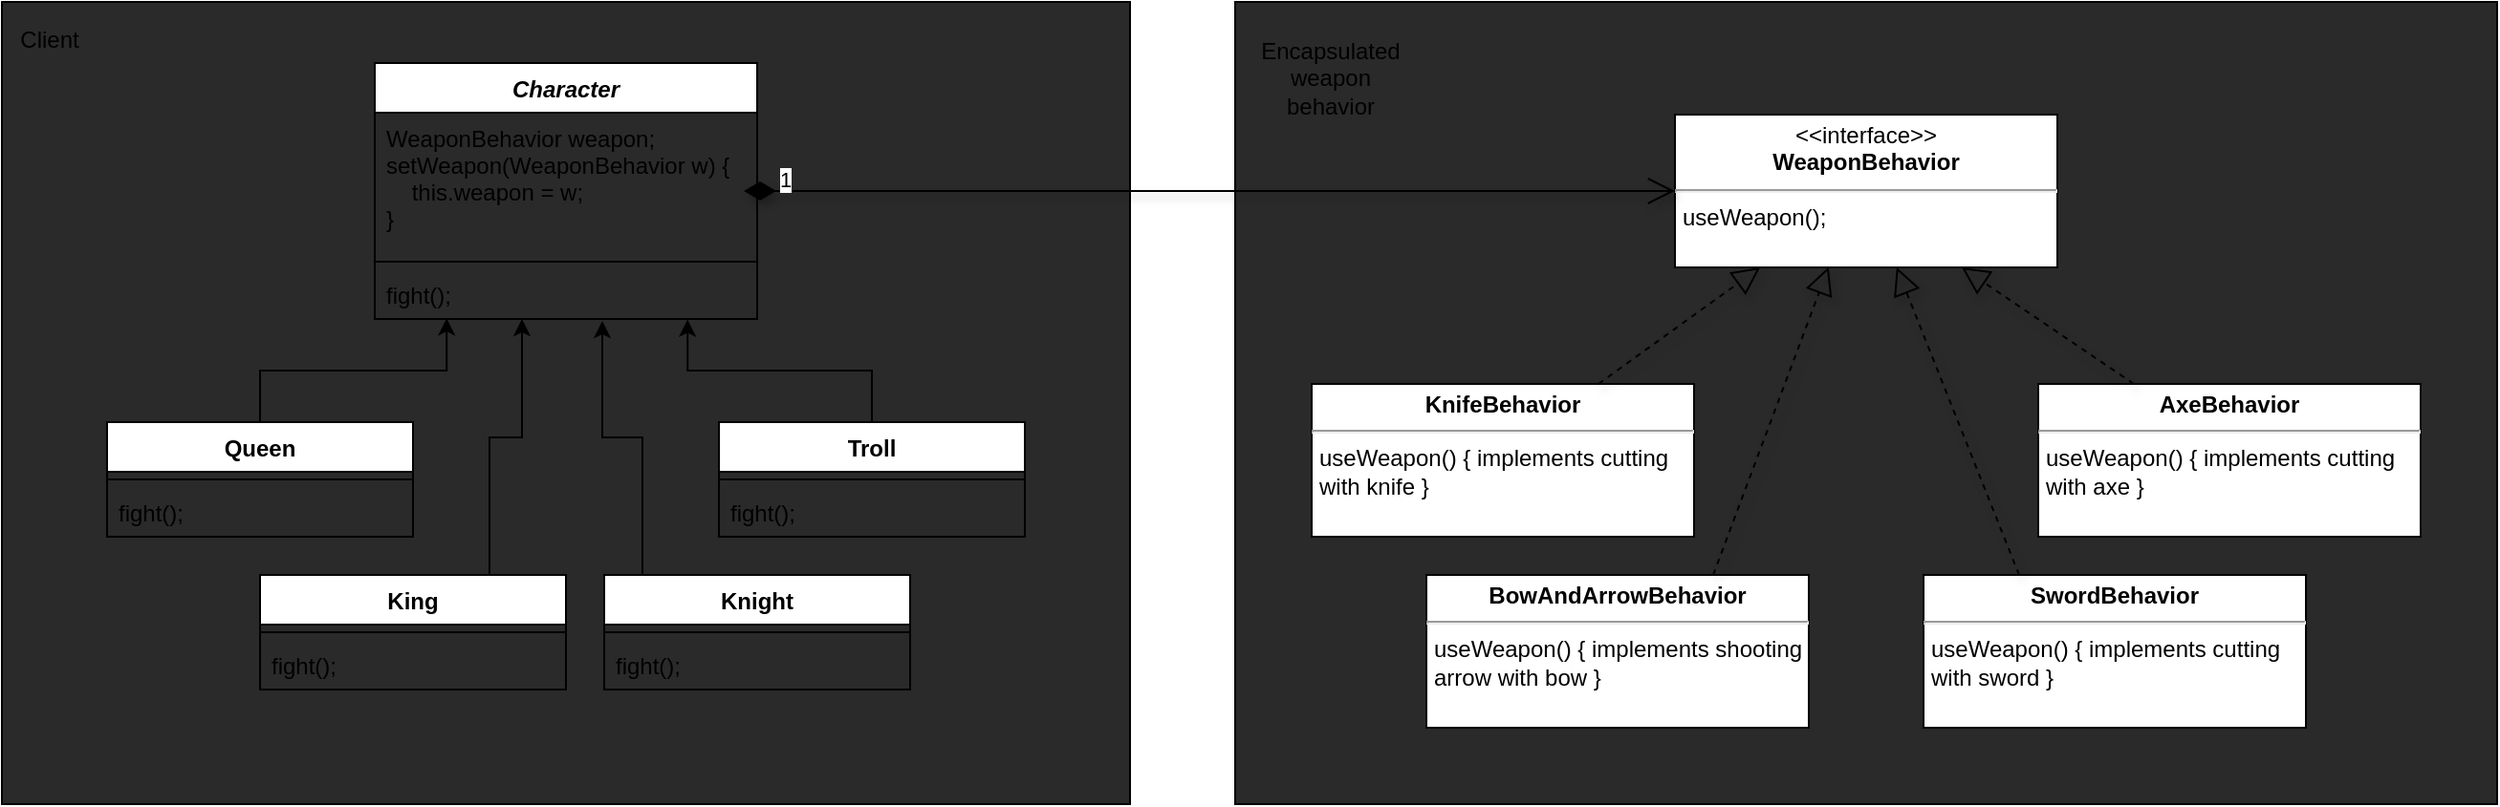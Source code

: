 <mxfile>
    <diagram id="DAhcGp9MsK6I1HaMWw_r" name="Page-1">
        <mxGraphModel dx="238" dy="358" grid="1" gridSize="10" guides="1" tooltips="1" connect="1" arrows="1" fold="1" page="1" pageScale="1" pageWidth="850" pageHeight="1100" math="0" shadow="0">
            <root>
                <mxCell id="0"/>
                <mxCell id="1" parent="0"/>
                <mxCell id="72" value="" style="rounded=0;whiteSpace=wrap;html=1;fillColor=#2A2A2A;" vertex="1" parent="1">
                    <mxGeometry x="740" y="290" width="660" height="420" as="geometry"/>
                </mxCell>
                <mxCell id="70" value="" style="rounded=0;whiteSpace=wrap;html=1;fillColor=#2A2A2A;" vertex="1" parent="1">
                    <mxGeometry x="95" y="290" width="590" height="420" as="geometry"/>
                </mxCell>
                <mxCell id="6" value="Character" style="swimlane;fontStyle=3;align=center;verticalAlign=top;childLayout=stackLayout;horizontal=1;startSize=26;horizontalStack=0;resizeParent=1;resizeParentMax=0;resizeLast=0;collapsible=1;marginBottom=0;" vertex="1" parent="1">
                    <mxGeometry x="290" y="322" width="200" height="134" as="geometry"/>
                </mxCell>
                <mxCell id="7" value="WeaponBehavior weapon;&#10;setWeapon(WeaponBehavior w) {&#10;    this.weapon = w;&#10;}" style="text;strokeColor=none;fillColor=none;align=left;verticalAlign=top;spacingLeft=4;spacingRight=4;overflow=hidden;rotatable=0;points=[[0,0.5],[1,0.5]];portConstraint=eastwest;" vertex="1" parent="6">
                    <mxGeometry y="26" width="200" height="74" as="geometry"/>
                </mxCell>
                <mxCell id="8" value="" style="line;strokeWidth=1;fillColor=none;align=left;verticalAlign=middle;spacingTop=-1;spacingLeft=3;spacingRight=3;rotatable=0;labelPosition=right;points=[];portConstraint=eastwest;" vertex="1" parent="6">
                    <mxGeometry y="100" width="200" height="8" as="geometry"/>
                </mxCell>
                <mxCell id="9" value="fight();" style="text;strokeColor=none;fillColor=none;align=left;verticalAlign=top;spacingLeft=4;spacingRight=4;overflow=hidden;rotatable=0;points=[[0,0.5],[1,0.5]];portConstraint=eastwest;" vertex="1" parent="6">
                    <mxGeometry y="108" width="200" height="26" as="geometry"/>
                </mxCell>
                <mxCell id="46" style="edgeStyle=orthogonalEdgeStyle;rounded=0;orthogonalLoop=1;jettySize=auto;html=1;entryX=0.188;entryY=0.985;entryDx=0;entryDy=0;entryPerimeter=0;" edge="1" parent="1" source="13" target="9">
                    <mxGeometry relative="1" as="geometry"/>
                </mxCell>
                <mxCell id="13" value="Queen" style="swimlane;fontStyle=1;align=center;verticalAlign=top;childLayout=stackLayout;horizontal=1;startSize=26;horizontalStack=0;resizeParent=1;resizeParentMax=0;resizeLast=0;collapsible=1;marginBottom=0;" vertex="1" parent="1">
                    <mxGeometry x="150" y="510" width="160" height="60" as="geometry"/>
                </mxCell>
                <mxCell id="15" value="" style="line;strokeWidth=1;fillColor=none;align=left;verticalAlign=middle;spacingTop=-1;spacingLeft=3;spacingRight=3;rotatable=0;labelPosition=right;points=[];portConstraint=eastwest;" vertex="1" parent="13">
                    <mxGeometry y="26" width="160" height="8" as="geometry"/>
                </mxCell>
                <mxCell id="16" value="fight();" style="text;strokeColor=none;fillColor=none;align=left;verticalAlign=top;spacingLeft=4;spacingRight=4;overflow=hidden;rotatable=0;points=[[0,0.5],[1,0.5]];portConstraint=eastwest;" vertex="1" parent="13">
                    <mxGeometry y="34" width="160" height="26" as="geometry"/>
                </mxCell>
                <mxCell id="47" style="edgeStyle=orthogonalEdgeStyle;rounded=0;orthogonalLoop=1;jettySize=auto;html=1;entryX=0.596;entryY=1.039;entryDx=0;entryDy=0;entryPerimeter=0;" edge="1" parent="1" source="21" target="9">
                    <mxGeometry relative="1" as="geometry">
                        <Array as="points">
                            <mxPoint x="430" y="518"/>
                            <mxPoint x="409" y="518"/>
                            <mxPoint x="409" y="457"/>
                        </Array>
                    </mxGeometry>
                </mxCell>
                <mxCell id="21" value="Knight" style="swimlane;fontStyle=1;align=center;verticalAlign=top;childLayout=stackLayout;horizontal=1;startSize=26;horizontalStack=0;resizeParent=1;resizeParentMax=0;resizeLast=0;collapsible=1;marginBottom=0;" vertex="1" parent="1">
                    <mxGeometry x="410" y="590" width="160" height="60" as="geometry"/>
                </mxCell>
                <mxCell id="22" value="" style="line;strokeWidth=1;fillColor=none;align=left;verticalAlign=middle;spacingTop=-1;spacingLeft=3;spacingRight=3;rotatable=0;labelPosition=right;points=[];portConstraint=eastwest;" vertex="1" parent="21">
                    <mxGeometry y="26" width="160" height="8" as="geometry"/>
                </mxCell>
                <mxCell id="23" value="fight();" style="text;strokeColor=none;fillColor=none;align=left;verticalAlign=top;spacingLeft=4;spacingRight=4;overflow=hidden;rotatable=0;points=[[0,0.5],[1,0.5]];portConstraint=eastwest;" vertex="1" parent="21">
                    <mxGeometry y="34" width="160" height="26" as="geometry"/>
                </mxCell>
                <mxCell id="48" style="edgeStyle=orthogonalEdgeStyle;rounded=0;orthogonalLoop=1;jettySize=auto;html=1;entryX=0.818;entryY=1.012;entryDx=0;entryDy=0;entryPerimeter=0;" edge="1" parent="1" source="24" target="9">
                    <mxGeometry relative="1" as="geometry"/>
                </mxCell>
                <mxCell id="24" value="Troll" style="swimlane;fontStyle=1;align=center;verticalAlign=top;childLayout=stackLayout;horizontal=1;startSize=26;horizontalStack=0;resizeParent=1;resizeParentMax=0;resizeLast=0;collapsible=1;marginBottom=0;" vertex="1" parent="1">
                    <mxGeometry x="470" y="510" width="160" height="60" as="geometry"/>
                </mxCell>
                <mxCell id="25" value="" style="line;strokeWidth=1;fillColor=none;align=left;verticalAlign=middle;spacingTop=-1;spacingLeft=3;spacingRight=3;rotatable=0;labelPosition=right;points=[];portConstraint=eastwest;" vertex="1" parent="24">
                    <mxGeometry y="26" width="160" height="8" as="geometry"/>
                </mxCell>
                <mxCell id="26" value="fight();" style="text;strokeColor=none;fillColor=none;align=left;verticalAlign=top;spacingLeft=4;spacingRight=4;overflow=hidden;rotatable=0;points=[[0,0.5],[1,0.5]];portConstraint=eastwest;" vertex="1" parent="24">
                    <mxGeometry y="34" width="160" height="26" as="geometry"/>
                </mxCell>
                <mxCell id="45" style="edgeStyle=orthogonalEdgeStyle;rounded=0;orthogonalLoop=1;jettySize=auto;html=1;exitX=0.75;exitY=0;exitDx=0;exitDy=0;" edge="1" parent="1" source="27">
                    <mxGeometry relative="1" as="geometry">
                        <mxPoint x="367" y="456" as="targetPoint"/>
                        <Array as="points">
                            <mxPoint x="350" y="518"/>
                            <mxPoint x="367" y="518"/>
                        </Array>
                    </mxGeometry>
                </mxCell>
                <mxCell id="27" value="King" style="swimlane;fontStyle=1;align=center;verticalAlign=top;childLayout=stackLayout;horizontal=1;startSize=26;horizontalStack=0;resizeParent=1;resizeParentMax=0;resizeLast=0;collapsible=1;marginBottom=0;" vertex="1" parent="1">
                    <mxGeometry x="230" y="590" width="160" height="60" as="geometry"/>
                </mxCell>
                <mxCell id="28" value="" style="line;strokeWidth=1;fillColor=none;align=left;verticalAlign=middle;spacingTop=-1;spacingLeft=3;spacingRight=3;rotatable=0;labelPosition=right;points=[];portConstraint=eastwest;" vertex="1" parent="27">
                    <mxGeometry y="26" width="160" height="8" as="geometry"/>
                </mxCell>
                <mxCell id="29" value="fight();" style="text;strokeColor=none;fillColor=none;align=left;verticalAlign=top;spacingLeft=4;spacingRight=4;overflow=hidden;rotatable=0;points=[[0,0.5],[1,0.5]];portConstraint=eastwest;" vertex="1" parent="27">
                    <mxGeometry y="34" width="160" height="26" as="geometry"/>
                </mxCell>
                <mxCell id="36" value="&lt;p style=&quot;margin: 0px ; margin-top: 4px ; text-align: center&quot;&gt;&amp;lt;&amp;lt;interface&amp;gt;&amp;gt;&lt;br&gt;&lt;b&gt;WeaponBehavior&lt;/b&gt;&lt;/p&gt;&lt;hr&gt;&lt;p style=&quot;margin: 0px ; margin-top: 4px ; margin-left: 4px ; text-align: left&quot;&gt;useWeapon();&lt;/p&gt;" style="shape=rect;html=1;overflow=fill;whiteSpace=wrap;" vertex="1" parent="1">
                    <mxGeometry x="970" y="349" width="200" height="80" as="geometry"/>
                </mxCell>
                <mxCell id="37" value="&lt;p style=&quot;margin: 0px ; margin-top: 4px ; text-align: center&quot;&gt;&lt;b&gt;KnifeBehavior&lt;/b&gt;&lt;/p&gt;&lt;hr&gt;&lt;p style=&quot;margin: 0px ; margin-top: 4px ; margin-left: 4px ; text-align: left&quot;&gt;useWeapon() { implements cutting with knife }&lt;/p&gt;" style="shape=rect;html=1;overflow=fill;whiteSpace=wrap;" vertex="1" parent="1">
                    <mxGeometry x="780" y="490" width="200" height="80" as="geometry"/>
                </mxCell>
                <mxCell id="38" value="&lt;p style=&quot;margin: 0px ; margin-top: 4px ; text-align: center&quot;&gt;&lt;b&gt;BowAndArrowBehavior&lt;/b&gt;&lt;/p&gt;&lt;hr&gt;&lt;p style=&quot;margin: 0px ; margin-top: 4px ; margin-left: 4px ; text-align: left&quot;&gt;useWeapon() { implements shooting arrow with bow }&lt;/p&gt;" style="shape=rect;html=1;overflow=fill;whiteSpace=wrap;" vertex="1" parent="1">
                    <mxGeometry x="840" y="590" width="200" height="80" as="geometry"/>
                </mxCell>
                <mxCell id="39" value="&lt;p style=&quot;margin: 0px ; margin-top: 4px ; text-align: center&quot;&gt;&lt;b&gt;AxeBehavior&lt;/b&gt;&lt;/p&gt;&lt;hr&gt;&lt;p style=&quot;margin: 0px ; margin-top: 4px ; margin-left: 4px ; text-align: left&quot;&gt;useWeapon() { implements cutting with axe }&lt;/p&gt;" style="shape=rect;html=1;overflow=fill;whiteSpace=wrap;" vertex="1" parent="1">
                    <mxGeometry x="1160" y="490" width="200" height="80" as="geometry"/>
                </mxCell>
                <mxCell id="40" value="&lt;p style=&quot;margin: 0px ; margin-top: 4px ; text-align: center&quot;&gt;&lt;b&gt;SwordBehavior&lt;/b&gt;&lt;/p&gt;&lt;hr&gt;&lt;p style=&quot;margin: 0px ; margin-top: 4px ; margin-left: 4px ; text-align: left&quot;&gt;useWeapon() { implements cutting with sword }&lt;/p&gt;" style="shape=rect;html=1;overflow=fill;whiteSpace=wrap;" vertex="1" parent="1">
                    <mxGeometry x="1100" y="590" width="200" height="80" as="geometry"/>
                </mxCell>
                <mxCell id="59" value="" style="endArrow=block;dashed=1;endFill=0;endSize=12;html=1;shadow=1;exitX=0.75;exitY=0;exitDx=0;exitDy=0;" edge="1" parent="1" source="37" target="36">
                    <mxGeometry width="160" relative="1" as="geometry">
                        <mxPoint x="790" y="380" as="sourcePoint"/>
                        <mxPoint x="950" y="380" as="targetPoint"/>
                    </mxGeometry>
                </mxCell>
                <mxCell id="60" value="" style="endArrow=block;dashed=1;endFill=0;endSize=12;html=1;shadow=1;exitX=0.25;exitY=0;exitDx=0;exitDy=0;entryX=0.75;entryY=1;entryDx=0;entryDy=0;" edge="1" parent="1" source="39" target="36">
                    <mxGeometry width="160" relative="1" as="geometry">
                        <mxPoint x="1180" y="490.0" as="sourcePoint"/>
                        <mxPoint x="1241.111" y="440.0" as="targetPoint"/>
                    </mxGeometry>
                </mxCell>
                <mxCell id="61" value="" style="endArrow=block;dashed=1;endFill=0;endSize=12;html=1;shadow=1;exitX=0.75;exitY=0;exitDx=0;exitDy=0;entryX=0.402;entryY=0.997;entryDx=0;entryDy=0;entryPerimeter=0;" edge="1" parent="1" source="38" target="36">
                    <mxGeometry width="160" relative="1" as="geometry">
                        <mxPoint x="980" y="510.0" as="sourcePoint"/>
                        <mxPoint x="1041.111" y="460.0" as="targetPoint"/>
                    </mxGeometry>
                </mxCell>
                <mxCell id="62" value="" style="endArrow=block;dashed=1;endFill=0;endSize=12;html=1;shadow=1;exitX=0.25;exitY=0;exitDx=0;exitDy=0;" edge="1" parent="1" source="40" target="36">
                    <mxGeometry width="160" relative="1" as="geometry">
                        <mxPoint x="990" y="520.0" as="sourcePoint"/>
                        <mxPoint x="1051.111" y="470.0" as="targetPoint"/>
                    </mxGeometry>
                </mxCell>
                <mxCell id="66" value="1" style="endArrow=open;html=1;endSize=12;startArrow=diamondThin;startSize=14;startFill=1;edgeStyle=orthogonalEdgeStyle;align=left;verticalAlign=bottom;shadow=1;entryX=0;entryY=0.5;entryDx=0;entryDy=0;" edge="1" parent="1" target="36">
                    <mxGeometry x="-1" y="3" relative="1" as="geometry">
                        <mxPoint x="500" y="389" as="sourcePoint"/>
                        <mxPoint x="690" y="440" as="targetPoint"/>
                        <Array as="points">
                            <mxPoint x="490" y="389"/>
                        </Array>
                    </mxGeometry>
                </mxCell>
                <mxCell id="71" value="Client" style="text;html=1;strokeColor=none;fillColor=none;align=center;verticalAlign=middle;whiteSpace=wrap;rounded=0;" vertex="1" parent="1">
                    <mxGeometry x="100" y="300" width="40" height="20" as="geometry"/>
                </mxCell>
                <mxCell id="73" value="Encapsulated weapon behavior" style="text;html=1;strokeColor=none;fillColor=none;align=center;verticalAlign=middle;whiteSpace=wrap;rounded=0;" vertex="1" parent="1">
                    <mxGeometry x="750" y="300" width="80" height="60" as="geometry"/>
                </mxCell>
            </root>
        </mxGraphModel>
    </diagram>
</mxfile>